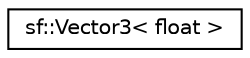 digraph "Graphical Class Hierarchy"
{
 // LATEX_PDF_SIZE
  edge [fontname="Helvetica",fontsize="10",labelfontname="Helvetica",labelfontsize="10"];
  node [fontname="Helvetica",fontsize="10",shape=record];
  rankdir="LR";
  Node0 [label="sf::Vector3\< float \>",height=0.2,width=0.4,color="black", fillcolor="white", style="filled",URL="$db/d2c/classsf_1_1Vector3.html",tooltip=" "];
}
